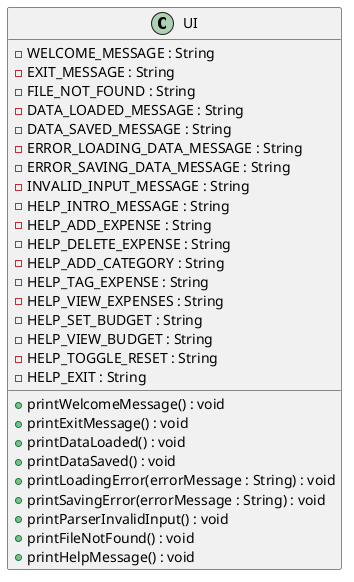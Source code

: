 @startuml
class UI {
    - WELCOME_MESSAGE : String
    - EXIT_MESSAGE : String
    - FILE_NOT_FOUND : String
    - DATA_LOADED_MESSAGE : String
    - DATA_SAVED_MESSAGE : String
    - ERROR_LOADING_DATA_MESSAGE : String
    - ERROR_SAVING_DATA_MESSAGE : String
    - INVALID_INPUT_MESSAGE : String
    - HELP_INTRO_MESSAGE : String
    - HELP_ADD_EXPENSE : String
    - HELP_DELETE_EXPENSE : String
    - HELP_ADD_CATEGORY : String
    - HELP_TAG_EXPENSE : String
    - HELP_VIEW_EXPENSES : String
    - HELP_SET_BUDGET : String
    - HELP_VIEW_BUDGET : String
    - HELP_TOGGLE_RESET : String
    - HELP_EXIT : String
    + printWelcomeMessage() : void
    + printExitMessage() : void
    + printDataLoaded() : void
    + printDataSaved() : void
    + printLoadingError(errorMessage : String) : void
    + printSavingError(errorMessage : String) : void
    + printParserInvalidInput() : void
    + printFileNotFound() : void
    + printHelpMessage() : void
}

@enduml
